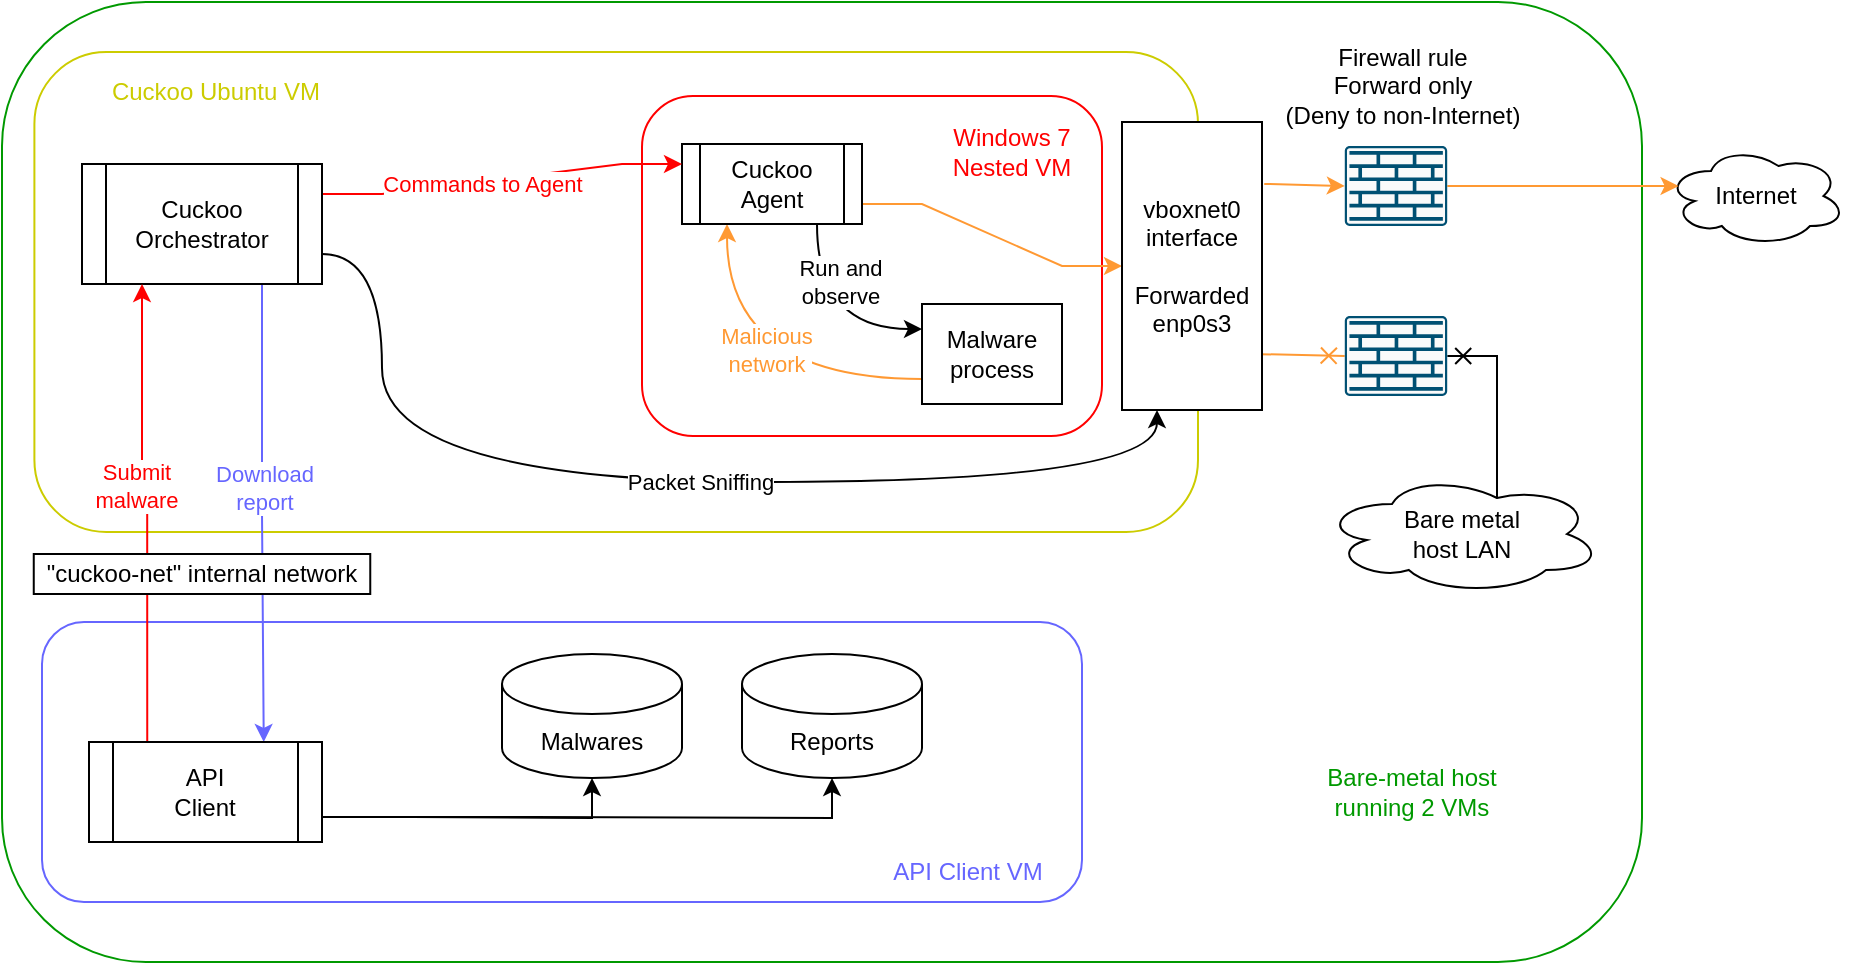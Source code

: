 <mxfile version="21.5.0" type="device">
  <diagram name="Pagina-1" id="GoM_uT-jZNexVvmwXGp7">
    <mxGraphModel dx="1816" dy="576" grid="1" gridSize="10" guides="1" tooltips="1" connect="1" arrows="1" fold="1" page="1" pageScale="1" pageWidth="827" pageHeight="1169" math="0" shadow="0">
      <root>
        <mxCell id="0" />
        <mxCell id="1" parent="0" />
        <mxCell id="8eDHLpgxuHHUU5_gV8Nc-73" value="" style="rounded=1;whiteSpace=wrap;html=1;strokeColor=#009900;" vertex="1" parent="1">
          <mxGeometry x="-20" y="150" width="820" height="480" as="geometry" />
        </mxCell>
        <mxCell id="8eDHLpgxuHHUU5_gV8Nc-70" value="" style="rounded=1;whiteSpace=wrap;html=1;fillColor=none;strokeColor=#CCCC00;" vertex="1" parent="1">
          <mxGeometry x="-3.8" y="175" width="581.8" height="240" as="geometry" />
        </mxCell>
        <mxCell id="8eDHLpgxuHHUU5_gV8Nc-32" style="rounded=0;orthogonalLoop=1;jettySize=auto;html=1;exitX=1.016;exitY=0.215;exitDx=0;exitDy=0;strokeColor=#FF9933;entryX=0;entryY=0.5;entryDx=0;entryDy=0;entryPerimeter=0;exitPerimeter=0;" edge="1" parent="1" source="8eDHLpgxuHHUU5_gV8Nc-68" target="8eDHLpgxuHHUU5_gV8Nc-44">
          <mxGeometry relative="1" as="geometry">
            <mxPoint x="240" y="131" as="targetPoint" />
          </mxGeometry>
        </mxCell>
        <mxCell id="8eDHLpgxuHHUU5_gV8Nc-33" style="rounded=0;orthogonalLoop=1;jettySize=auto;html=1;exitX=0.985;exitY=0.806;exitDx=0;exitDy=0;endArrow=cross;endFill=0;strokeColor=#FF9933;entryX=0;entryY=0.5;entryDx=0;entryDy=0;entryPerimeter=0;exitPerimeter=0;" edge="1" parent="1" source="8eDHLpgxuHHUU5_gV8Nc-68" target="8eDHLpgxuHHUU5_gV8Nc-46">
          <mxGeometry relative="1" as="geometry">
            <mxPoint x="140" y="140" as="targetPoint" />
          </mxGeometry>
        </mxCell>
        <mxCell id="8eDHLpgxuHHUU5_gV8Nc-3" value="" style="rounded=1;whiteSpace=wrap;html=1;fillColor=default;strokeColor=#FF0000;" vertex="1" parent="1">
          <mxGeometry x="300" y="197" width="230" height="170" as="geometry" />
        </mxCell>
        <mxCell id="8eDHLpgxuHHUU5_gV8Nc-10" style="edgeStyle=orthogonalEdgeStyle;rounded=0;orthogonalLoop=1;jettySize=auto;html=1;exitX=0.75;exitY=1;exitDx=0;exitDy=0;entryX=0;entryY=0.25;entryDx=0;entryDy=0;curved=1;" edge="1" parent="1" source="8eDHLpgxuHHUU5_gV8Nc-6" target="8eDHLpgxuHHUU5_gV8Nc-7">
          <mxGeometry relative="1" as="geometry" />
        </mxCell>
        <mxCell id="8eDHLpgxuHHUU5_gV8Nc-11" value="Run and&lt;br&gt;observe" style="edgeLabel;html=1;align=center;verticalAlign=middle;resizable=0;points=[];" vertex="1" connectable="0" parent="8eDHLpgxuHHUU5_gV8Nc-10">
          <mxGeometry x="-0.257" y="8" relative="1" as="geometry">
            <mxPoint x="3" y="-10" as="offset" />
          </mxGeometry>
        </mxCell>
        <mxCell id="8eDHLpgxuHHUU5_gV8Nc-26" style="edgeStyle=orthogonalEdgeStyle;rounded=0;orthogonalLoop=1;jettySize=auto;html=1;exitX=0.25;exitY=1;exitDx=0;exitDy=0;entryX=0;entryY=0.75;entryDx=0;entryDy=0;startArrow=classic;startFill=1;curved=1;fontColor=#FF0000;strokeColor=#FF9933;endArrow=none;endFill=0;" edge="1" parent="1" source="8eDHLpgxuHHUU5_gV8Nc-6" target="8eDHLpgxuHHUU5_gV8Nc-7">
          <mxGeometry relative="1" as="geometry" />
        </mxCell>
        <mxCell id="8eDHLpgxuHHUU5_gV8Nc-27" value="Malicious&lt;br&gt;network" style="edgeLabel;html=1;align=center;verticalAlign=middle;resizable=0;points=[];fontColor=#FF9933;" vertex="1" connectable="0" parent="8eDHLpgxuHHUU5_gV8Nc-26">
          <mxGeometry x="0.114" y="16" relative="1" as="geometry">
            <mxPoint x="-1" y="1" as="offset" />
          </mxGeometry>
        </mxCell>
        <mxCell id="8eDHLpgxuHHUU5_gV8Nc-71" style="edgeStyle=entityRelationEdgeStyle;rounded=0;orthogonalLoop=1;jettySize=auto;html=1;exitX=1;exitY=0.75;exitDx=0;exitDy=0;entryX=0;entryY=0.5;entryDx=0;entryDy=0;strokeColor=#FF9933;" edge="1" parent="1" source="8eDHLpgxuHHUU5_gV8Nc-6" target="8eDHLpgxuHHUU5_gV8Nc-68">
          <mxGeometry relative="1" as="geometry" />
        </mxCell>
        <mxCell id="8eDHLpgxuHHUU5_gV8Nc-6" value="Cuckoo Agent" style="shape=process;whiteSpace=wrap;html=1;backgroundOutline=1;" vertex="1" parent="1">
          <mxGeometry x="320" y="221" width="90" height="40" as="geometry" />
        </mxCell>
        <mxCell id="8eDHLpgxuHHUU5_gV8Nc-7" value="Malware process" style="rounded=0;whiteSpace=wrap;html=1;" vertex="1" parent="1">
          <mxGeometry x="440" y="301" width="70" height="50" as="geometry" />
        </mxCell>
        <mxCell id="8eDHLpgxuHHUU5_gV8Nc-20" value="Cuckoo Ubuntu VM" style="text;html=1;strokeColor=none;fillColor=none;align=center;verticalAlign=middle;whiteSpace=wrap;rounded=0;fontColor=#CCCC00;" vertex="1" parent="1">
          <mxGeometry x="26.75" y="180" width="120" height="30" as="geometry" />
        </mxCell>
        <mxCell id="8eDHLpgxuHHUU5_gV8Nc-35" style="rounded=0;orthogonalLoop=1;jettySize=auto;html=1;exitX=1;exitY=0.75;exitDx=0;exitDy=0;entryX=0.25;entryY=1;entryDx=0;entryDy=0;edgeStyle=orthogonalEdgeStyle;curved=1;" edge="1" parent="1" source="8eDHLpgxuHHUU5_gV8Nc-24" target="8eDHLpgxuHHUU5_gV8Nc-68">
          <mxGeometry relative="1" as="geometry">
            <mxPoint x="400" y="331" as="targetPoint" />
            <Array as="points">
              <mxPoint x="170" y="276" />
              <mxPoint x="170" y="390" />
              <mxPoint x="558" y="390" />
            </Array>
          </mxGeometry>
        </mxCell>
        <mxCell id="8eDHLpgxuHHUU5_gV8Nc-37" value="Packet Sniffing" style="edgeLabel;html=1;align=center;verticalAlign=middle;resizable=0;points=[];" vertex="1" connectable="0" parent="8eDHLpgxuHHUU5_gV8Nc-35">
          <mxGeometry x="0.23" y="-1" relative="1" as="geometry">
            <mxPoint x="-46" y="-1" as="offset" />
          </mxGeometry>
        </mxCell>
        <mxCell id="8eDHLpgxuHHUU5_gV8Nc-41" style="edgeStyle=entityRelationEdgeStyle;rounded=0;orthogonalLoop=1;jettySize=auto;html=1;exitX=1;exitY=0.25;exitDx=0;exitDy=0;entryX=0;entryY=0.25;entryDx=0;entryDy=0;strokeColor=#FF0000;" edge="1" parent="1" source="8eDHLpgxuHHUU5_gV8Nc-24" target="8eDHLpgxuHHUU5_gV8Nc-6">
          <mxGeometry relative="1" as="geometry" />
        </mxCell>
        <mxCell id="8eDHLpgxuHHUU5_gV8Nc-42" value="Commands to Agent" style="edgeLabel;html=1;align=center;verticalAlign=middle;resizable=0;points=[];fontColor=#FF0000;" vertex="1" connectable="0" parent="8eDHLpgxuHHUU5_gV8Nc-41">
          <mxGeometry x="-0.171" y="2" relative="1" as="geometry">
            <mxPoint x="5" y="2" as="offset" />
          </mxGeometry>
        </mxCell>
        <mxCell id="8eDHLpgxuHHUU5_gV8Nc-57" style="edgeStyle=orthogonalEdgeStyle;rounded=0;orthogonalLoop=1;jettySize=auto;html=1;exitX=0.75;exitY=1;exitDx=0;exitDy=0;entryX=0.75;entryY=0;entryDx=0;entryDy=0;strokeColor=#6666FF;" edge="1" parent="1" source="8eDHLpgxuHHUU5_gV8Nc-24" target="8eDHLpgxuHHUU5_gV8Nc-54">
          <mxGeometry relative="1" as="geometry" />
        </mxCell>
        <mxCell id="8eDHLpgxuHHUU5_gV8Nc-58" value="Download&lt;br&gt;report" style="edgeLabel;html=1;align=center;verticalAlign=middle;resizable=0;points=[];fontColor=#6666FF;" vertex="1" connectable="0" parent="8eDHLpgxuHHUU5_gV8Nc-57">
          <mxGeometry x="-0.185" y="-2" relative="1" as="geometry">
            <mxPoint x="3" y="8" as="offset" />
          </mxGeometry>
        </mxCell>
        <mxCell id="8eDHLpgxuHHUU5_gV8Nc-24" value="Cuckoo&lt;br&gt;Orchestrator" style="shape=process;whiteSpace=wrap;html=1;backgroundOutline=1;" vertex="1" parent="1">
          <mxGeometry x="20" y="231" width="120" height="60" as="geometry" />
        </mxCell>
        <mxCell id="8eDHLpgxuHHUU5_gV8Nc-34" value="Internet" style="ellipse;shape=cloud;whiteSpace=wrap;html=1;" vertex="1" parent="1">
          <mxGeometry x="812" y="222" width="90" height="50" as="geometry" />
        </mxCell>
        <mxCell id="8eDHLpgxuHHUU5_gV8Nc-39" value="Bare metal&lt;br&gt;host LAN" style="ellipse;shape=cloud;whiteSpace=wrap;html=1;" vertex="1" parent="1">
          <mxGeometry x="640" y="386" width="140" height="60" as="geometry" />
        </mxCell>
        <mxCell id="8eDHLpgxuHHUU5_gV8Nc-48" style="edgeStyle=orthogonalEdgeStyle;rounded=0;orthogonalLoop=1;jettySize=auto;html=1;exitX=1;exitY=0.5;exitDx=0;exitDy=0;exitPerimeter=0;entryX=0.07;entryY=0.4;entryDx=0;entryDy=0;entryPerimeter=0;strokeColor=#FF9933;" edge="1" parent="1" source="8eDHLpgxuHHUU5_gV8Nc-44" target="8eDHLpgxuHHUU5_gV8Nc-34">
          <mxGeometry relative="1" as="geometry" />
        </mxCell>
        <mxCell id="8eDHLpgxuHHUU5_gV8Nc-44" value="" style="sketch=0;points=[[0.015,0.015,0],[0.985,0.015,0],[0.985,0.985,0],[0.015,0.985,0],[0.25,0,0],[0.5,0,0],[0.75,0,0],[1,0.25,0],[1,0.5,0],[1,0.75,0],[0.75,1,0],[0.5,1,0],[0.25,1,0],[0,0.75,0],[0,0.5,0],[0,0.25,0]];verticalLabelPosition=bottom;html=1;verticalAlign=top;aspect=fixed;align=center;pointerEvents=1;shape=mxgraph.cisco19.rect;prIcon=firewall;fillColor=#FAFAFA;strokeColor=#005073;" vertex="1" parent="1">
          <mxGeometry x="651.4" y="222" width="51.2" height="40" as="geometry" />
        </mxCell>
        <mxCell id="8eDHLpgxuHHUU5_gV8Nc-45" value="Firewall rule&lt;br&gt;Forward only&lt;br&gt;(Deny to non-Internet)" style="text;html=1;align=center;verticalAlign=middle;resizable=0;points=[];autosize=1;strokeColor=none;fillColor=none;" vertex="1" parent="1">
          <mxGeometry x="610.0" y="162" width="140" height="60" as="geometry" />
        </mxCell>
        <mxCell id="8eDHLpgxuHHUU5_gV8Nc-50" style="edgeStyle=orthogonalEdgeStyle;rounded=0;orthogonalLoop=1;jettySize=auto;html=1;exitX=1;exitY=0.5;exitDx=0;exitDy=0;exitPerimeter=0;entryX=0.625;entryY=0.2;entryDx=0;entryDy=0;entryPerimeter=0;startArrow=cross;startFill=0;endArrow=none;endFill=0;" edge="1" parent="1" source="8eDHLpgxuHHUU5_gV8Nc-46" target="8eDHLpgxuHHUU5_gV8Nc-39">
          <mxGeometry relative="1" as="geometry" />
        </mxCell>
        <mxCell id="8eDHLpgxuHHUU5_gV8Nc-46" value="" style="sketch=0;points=[[0.015,0.015,0],[0.985,0.015,0],[0.985,0.985,0],[0.015,0.985,0],[0.25,0,0],[0.5,0,0],[0.75,0,0],[1,0.25,0],[1,0.5,0],[1,0.75,0],[0.75,1,0],[0.5,1,0],[0.25,1,0],[0,0.75,0],[0,0.5,0],[0,0.25,0]];verticalLabelPosition=bottom;html=1;verticalAlign=top;aspect=fixed;align=center;pointerEvents=1;shape=mxgraph.cisco19.rect;prIcon=firewall;fillColor=#FAFAFA;strokeColor=#005073;" vertex="1" parent="1">
          <mxGeometry x="651.4" y="307" width="51.2" height="40" as="geometry" />
        </mxCell>
        <mxCell id="8eDHLpgxuHHUU5_gV8Nc-52" value="" style="rounded=1;whiteSpace=wrap;html=1;fillColor=none;strokeColor=#6666FF;" vertex="1" parent="1">
          <mxGeometry y="460" width="520" height="140" as="geometry" />
        </mxCell>
        <mxCell id="8eDHLpgxuHHUU5_gV8Nc-53" value="API Client VM" style="text;html=1;strokeColor=none;fillColor=none;align=center;verticalAlign=middle;whiteSpace=wrap;rounded=0;fontColor=#6666FF;" vertex="1" parent="1">
          <mxGeometry x="403.2" y="570" width="120" height="30" as="geometry" />
        </mxCell>
        <mxCell id="8eDHLpgxuHHUU5_gV8Nc-55" style="edgeStyle=orthogonalEdgeStyle;rounded=0;orthogonalLoop=1;jettySize=auto;html=1;exitX=0.25;exitY=0;exitDx=0;exitDy=0;entryX=0.25;entryY=1;entryDx=0;entryDy=0;fontColor=#FF0000;strokeColor=#FF0000;" edge="1" parent="1" source="8eDHLpgxuHHUU5_gV8Nc-54" target="8eDHLpgxuHHUU5_gV8Nc-24">
          <mxGeometry relative="1" as="geometry" />
        </mxCell>
        <mxCell id="8eDHLpgxuHHUU5_gV8Nc-56" value="Submit&lt;br&gt;malware" style="edgeLabel;html=1;align=center;verticalAlign=middle;resizable=0;points=[];fontColor=#FF0000;" vertex="1" connectable="0" parent="8eDHLpgxuHHUU5_gV8Nc-55">
          <mxGeometry x="0.191" y="3" relative="1" as="geometry">
            <mxPoint y="7" as="offset" />
          </mxGeometry>
        </mxCell>
        <mxCell id="8eDHLpgxuHHUU5_gV8Nc-61" style="edgeStyle=orthogonalEdgeStyle;rounded=0;orthogonalLoop=1;jettySize=auto;html=1;exitX=1;exitY=0.75;exitDx=0;exitDy=0;entryX=0.5;entryY=1;entryDx=0;entryDy=0;entryPerimeter=0;" edge="1" parent="1" source="8eDHLpgxuHHUU5_gV8Nc-54" target="8eDHLpgxuHHUU5_gV8Nc-59">
          <mxGeometry relative="1" as="geometry" />
        </mxCell>
        <mxCell id="8eDHLpgxuHHUU5_gV8Nc-62" style="edgeStyle=orthogonalEdgeStyle;rounded=0;orthogonalLoop=1;jettySize=auto;html=1;exitX=1;exitY=0.75;exitDx=0;exitDy=0;entryX=0.5;entryY=1;entryDx=0;entryDy=0;entryPerimeter=0;" edge="1" parent="1" source="8eDHLpgxuHHUU5_gV8Nc-54" target="8eDHLpgxuHHUU5_gV8Nc-60">
          <mxGeometry relative="1" as="geometry" />
        </mxCell>
        <mxCell id="8eDHLpgxuHHUU5_gV8Nc-54" value="API&lt;br&gt;Client" style="shape=process;whiteSpace=wrap;html=1;backgroundOutline=1;" vertex="1" parent="1">
          <mxGeometry x="23.5" y="520" width="116.5" height="50" as="geometry" />
        </mxCell>
        <mxCell id="8eDHLpgxuHHUU5_gV8Nc-59" value="Malwares" style="shape=cylinder3;whiteSpace=wrap;html=1;boundedLbl=1;backgroundOutline=1;size=15;" vertex="1" parent="1">
          <mxGeometry x="230" y="476" width="90" height="62" as="geometry" />
        </mxCell>
        <mxCell id="8eDHLpgxuHHUU5_gV8Nc-60" value="Reports" style="shape=cylinder3;whiteSpace=wrap;html=1;boundedLbl=1;backgroundOutline=1;size=15;" vertex="1" parent="1">
          <mxGeometry x="350" y="476" width="90" height="62" as="geometry" />
        </mxCell>
        <mxCell id="8eDHLpgxuHHUU5_gV8Nc-63" value="Windows 7&lt;br&gt;Nested VM" style="text;html=1;strokeColor=none;fillColor=none;align=center;verticalAlign=middle;whiteSpace=wrap;rounded=0;fontColor=#FF0000;" vertex="1" parent="1">
          <mxGeometry x="450" y="210" width="70" height="30" as="geometry" />
        </mxCell>
        <mxCell id="8eDHLpgxuHHUU5_gV8Nc-67" value="&quot;cuckoo-net&quot; internal network" style="rounded=0;whiteSpace=wrap;html=1;" vertex="1" parent="1">
          <mxGeometry x="-4.12" y="426" width="168.25" height="20" as="geometry" />
        </mxCell>
        <mxCell id="8eDHLpgxuHHUU5_gV8Nc-68" value="vboxnet0&lt;br&gt;interface&lt;br&gt;&lt;br&gt;Forwarded&lt;br&gt;enp0s3" style="rounded=0;whiteSpace=wrap;html=1;" vertex="1" parent="1">
          <mxGeometry x="540" y="210" width="70" height="144" as="geometry" />
        </mxCell>
        <mxCell id="8eDHLpgxuHHUU5_gV8Nc-72" value="Bare-metal host&lt;br&gt;running 2 VMs" style="text;html=1;strokeColor=none;fillColor=none;align=center;verticalAlign=middle;whiteSpace=wrap;rounded=0;fontColor=#009900;" vertex="1" parent="1">
          <mxGeometry x="620" y="530" width="130" height="30" as="geometry" />
        </mxCell>
        <mxCell id="8eDHLpgxuHHUU5_gV8Nc-74" style="edgeStyle=orthogonalEdgeStyle;rounded=0;orthogonalLoop=1;jettySize=auto;html=1;exitX=0.5;exitY=1;exitDx=0;exitDy=0;" edge="1" parent="1" source="8eDHLpgxuHHUU5_gV8Nc-72" target="8eDHLpgxuHHUU5_gV8Nc-72">
          <mxGeometry relative="1" as="geometry" />
        </mxCell>
      </root>
    </mxGraphModel>
  </diagram>
</mxfile>
